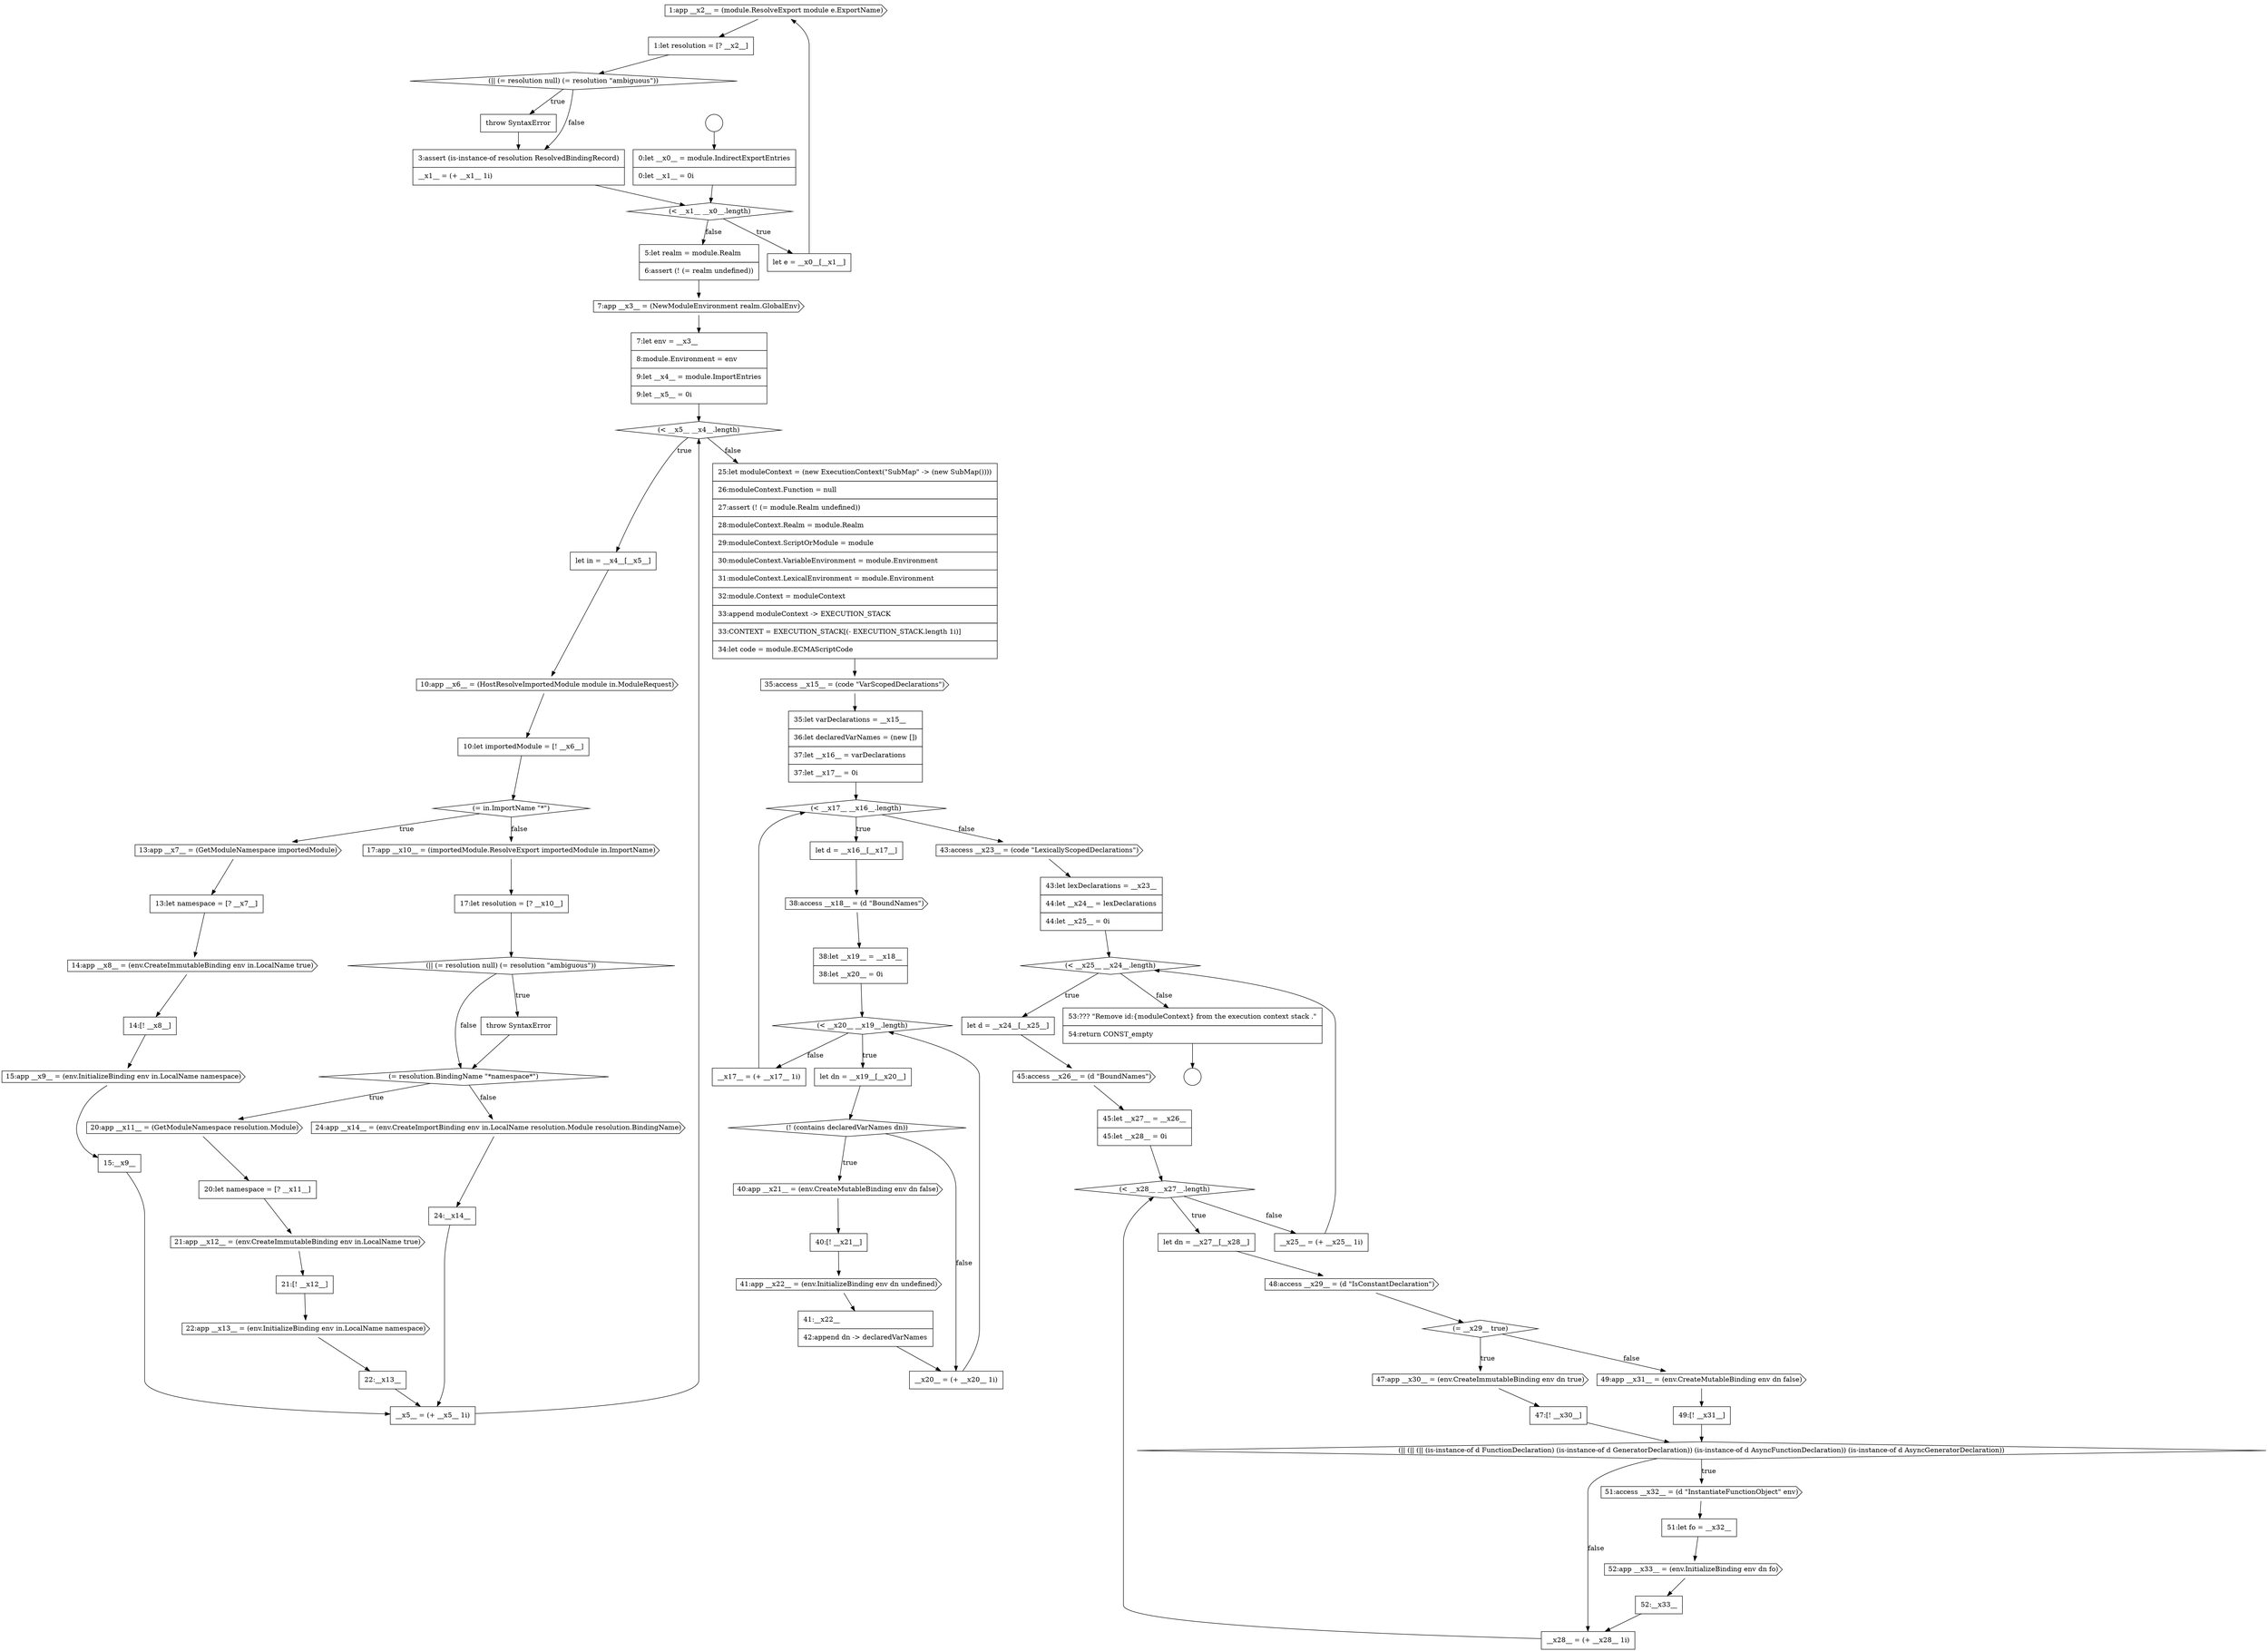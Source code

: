 digraph {
  node5 [shape=cds, label=<<font color="black">1:app __x2__ = (module.ResolveExport module e.ExportName)</font>> color="black" fillcolor="white" style=filled]
  node65 [shape=none, margin=0, label=<<font color="black">
    <table border="0" cellborder="1" cellspacing="0" cellpadding="10">
      <tr><td align="left">47:[! __x30__]</td></tr>
    </table>
  </font>> color="black" fillcolor="white" style=filled]
  node66 [shape=cds, label=<<font color="black">49:app __x31__ = (env.CreateMutableBinding env dn false)</font>> color="black" fillcolor="white" style=filled]
  node4 [shape=none, margin=0, label=<<font color="black">
    <table border="0" cellborder="1" cellspacing="0" cellpadding="10">
      <tr><td align="left">let e = __x0__[__x1__]</td></tr>
    </table>
  </font>> color="black" fillcolor="white" style=filled]
  node69 [shape=cds, label=<<font color="black">51:access __x32__ = (d &quot;InstantiateFunctionObject&quot; env)</font>> color="black" fillcolor="white" style=filled]
  node0 [shape=circle label=" " color="black" fillcolor="white" style=filled]
  node10 [shape=none, margin=0, label=<<font color="black">
    <table border="0" cellborder="1" cellspacing="0" cellpadding="10">
      <tr><td align="left">5:let realm = module.Realm</td></tr>
      <tr><td align="left">6:assert (! (= realm undefined))</td></tr>
    </table>
  </font>> color="black" fillcolor="white" style=filled]
  node56 [shape=diamond, label=<<font color="black">(&lt; __x25__ __x24__.length)</font>> color="black" fillcolor="white" style=filled]
  node42 [shape=none, margin=0, label=<<font color="black">
    <table border="0" cellborder="1" cellspacing="0" cellpadding="10">
      <tr><td align="left">let d = __x16__[__x17__]</td></tr>
    </table>
  </font>> color="black" fillcolor="white" style=filled]
  node24 [shape=cds, label=<<font color="black">17:app __x10__ = (importedModule.ResolveExport importedModule in.ImportName)</font>> color="black" fillcolor="white" style=filled]
  node37 [shape=none, margin=0, label=<<font color="black">
    <table border="0" cellborder="1" cellspacing="0" cellpadding="10">
      <tr><td align="left">__x5__ = (+ __x5__ 1i)</td></tr>
    </table>
  </font>> color="black" fillcolor="white" style=filled]
  node25 [shape=none, margin=0, label=<<font color="black">
    <table border="0" cellborder="1" cellspacing="0" cellpadding="10">
      <tr><td align="left">17:let resolution = [? __x10__]</td></tr>
    </table>
  </font>> color="black" fillcolor="white" style=filled]
  node52 [shape=none, margin=0, label=<<font color="black">
    <table border="0" cellborder="1" cellspacing="0" cellpadding="10">
      <tr><td align="left">__x20__ = (+ __x20__ 1i)</td></tr>
    </table>
  </font>> color="black" fillcolor="white" style=filled]
  node14 [shape=none, margin=0, label=<<font color="black">
    <table border="0" cellborder="1" cellspacing="0" cellpadding="10">
      <tr><td align="left">let in = __x4__[__x5__]</td></tr>
    </table>
  </font>> color="black" fillcolor="white" style=filled]
  node20 [shape=cds, label=<<font color="black">14:app __x8__ = (env.CreateImmutableBinding env in.LocalName true)</font>> color="black" fillcolor="white" style=filled]
  node46 [shape=none, margin=0, label=<<font color="black">
    <table border="0" cellborder="1" cellspacing="0" cellpadding="10">
      <tr><td align="left">let dn = __x19__[__x20__]</td></tr>
    </table>
  </font>> color="black" fillcolor="white" style=filled]
  node57 [shape=none, margin=0, label=<<font color="black">
    <table border="0" cellborder="1" cellspacing="0" cellpadding="10">
      <tr><td align="left">let d = __x24__[__x25__]</td></tr>
    </table>
  </font>> color="black" fillcolor="white" style=filled]
  node29 [shape=cds, label=<<font color="black">20:app __x11__ = (GetModuleNamespace resolution.Module)</font>> color="black" fillcolor="white" style=filled]
  node61 [shape=none, margin=0, label=<<font color="black">
    <table border="0" cellborder="1" cellspacing="0" cellpadding="10">
      <tr><td align="left">let dn = __x27__[__x28__]</td></tr>
    </table>
  </font>> color="black" fillcolor="white" style=filled]
  node1 [shape=circle label=" " color="black" fillcolor="white" style=filled]
  node74 [shape=none, margin=0, label=<<font color="black">
    <table border="0" cellborder="1" cellspacing="0" cellpadding="10">
      <tr><td align="left">__x25__ = (+ __x25__ 1i)</td></tr>
    </table>
  </font>> color="black" fillcolor="white" style=filled]
  node6 [shape=none, margin=0, label=<<font color="black">
    <table border="0" cellborder="1" cellspacing="0" cellpadding="10">
      <tr><td align="left">1:let resolution = [? __x2__]</td></tr>
    </table>
  </font>> color="black" fillcolor="white" style=filled]
  node60 [shape=diamond, label=<<font color="black">(&lt; __x28__ __x27__.length)</font>> color="black" fillcolor="white" style=filled]
  node70 [shape=none, margin=0, label=<<font color="black">
    <table border="0" cellborder="1" cellspacing="0" cellpadding="10">
      <tr><td align="left">51:let fo = __x32__</td></tr>
    </table>
  </font>> color="black" fillcolor="white" style=filled]
  node21 [shape=none, margin=0, label=<<font color="black">
    <table border="0" cellborder="1" cellspacing="0" cellpadding="10">
      <tr><td align="left">14:[! __x8__]</td></tr>
    </table>
  </font>> color="black" fillcolor="white" style=filled]
  node33 [shape=cds, label=<<font color="black">22:app __x13__ = (env.InitializeBinding env in.LocalName namespace)</font>> color="black" fillcolor="white" style=filled]
  node28 [shape=diamond, label=<<font color="black">(= resolution.BindingName &quot;*namespace*&quot;)</font>> color="black" fillcolor="white" style=filled]
  node38 [shape=none, margin=0, label=<<font color="black">
    <table border="0" cellborder="1" cellspacing="0" cellpadding="10">
      <tr><td align="left">25:let moduleContext = (new ExecutionContext(&quot;SubMap&quot; -&gt; (new SubMap())))</td></tr>
      <tr><td align="left">26:moduleContext.Function = null</td></tr>
      <tr><td align="left">27:assert (! (= module.Realm undefined))</td></tr>
      <tr><td align="left">28:moduleContext.Realm = module.Realm</td></tr>
      <tr><td align="left">29:moduleContext.ScriptOrModule = module</td></tr>
      <tr><td align="left">30:moduleContext.VariableEnvironment = module.Environment</td></tr>
      <tr><td align="left">31:moduleContext.LexicalEnvironment = module.Environment</td></tr>
      <tr><td align="left">32:module.Context = moduleContext</td></tr>
      <tr><td align="left">33:append moduleContext -&gt; EXECUTION_STACK</td></tr>
      <tr><td align="left">33:CONTEXT = EXECUTION_STACK[(- EXECUTION_STACK.length 1i)]</td></tr>
      <tr><td align="left">34:let code = module.ECMAScriptCode</td></tr>
    </table>
  </font>> color="black" fillcolor="white" style=filled]
  node9 [shape=none, margin=0, label=<<font color="black">
    <table border="0" cellborder="1" cellspacing="0" cellpadding="10">
      <tr><td align="left">3:assert (is-instance-of resolution ResolvedBindingRecord)</td></tr>
      <tr><td align="left">__x1__ = (+ __x1__ 1i)</td></tr>
    </table>
  </font>> color="black" fillcolor="white" style=filled]
  node53 [shape=none, margin=0, label=<<font color="black">
    <table border="0" cellborder="1" cellspacing="0" cellpadding="10">
      <tr><td align="left">__x17__ = (+ __x17__ 1i)</td></tr>
    </table>
  </font>> color="black" fillcolor="white" style=filled]
  node13 [shape=diamond, label=<<font color="black">(&lt; __x5__ __x4__.length)</font>> color="black" fillcolor="white" style=filled]
  node41 [shape=diamond, label=<<font color="black">(&lt; __x17__ __x16__.length)</font>> color="black" fillcolor="white" style=filled]
  node73 [shape=none, margin=0, label=<<font color="black">
    <table border="0" cellborder="1" cellspacing="0" cellpadding="10">
      <tr><td align="left">__x28__ = (+ __x28__ 1i)</td></tr>
    </table>
  </font>> color="black" fillcolor="white" style=filled]
  node2 [shape=none, margin=0, label=<<font color="black">
    <table border="0" cellborder="1" cellspacing="0" cellpadding="10">
      <tr><td align="left">0:let __x0__ = module.IndirectExportEntries</td></tr>
      <tr><td align="left">0:let __x1__ = 0i</td></tr>
    </table>
  </font>> color="black" fillcolor="white" style=filled]
  node45 [shape=diamond, label=<<font color="black">(&lt; __x20__ __x19__.length)</font>> color="black" fillcolor="white" style=filled]
  node64 [shape=cds, label=<<font color="black">47:app __x30__ = (env.CreateImmutableBinding env dn true)</font>> color="black" fillcolor="white" style=filled]
  node17 [shape=diamond, label=<<font color="black">(= in.ImportName &quot;*&quot;)</font>> color="black" fillcolor="white" style=filled]
  node32 [shape=none, margin=0, label=<<font color="black">
    <table border="0" cellborder="1" cellspacing="0" cellpadding="10">
      <tr><td align="left">21:[! __x12__]</td></tr>
    </table>
  </font>> color="black" fillcolor="white" style=filled]
  node34 [shape=none, margin=0, label=<<font color="black">
    <table border="0" cellborder="1" cellspacing="0" cellpadding="10">
      <tr><td align="left">22:__x13__</td></tr>
    </table>
  </font>> color="black" fillcolor="white" style=filled]
  node22 [shape=cds, label=<<font color="black">15:app __x9__ = (env.InitializeBinding env in.LocalName namespace)</font>> color="black" fillcolor="white" style=filled]
  node44 [shape=none, margin=0, label=<<font color="black">
    <table border="0" cellborder="1" cellspacing="0" cellpadding="10">
      <tr><td align="left">38:let __x19__ = __x18__</td></tr>
      <tr><td align="left">38:let __x20__ = 0i</td></tr>
    </table>
  </font>> color="black" fillcolor="white" style=filled]
  node59 [shape=none, margin=0, label=<<font color="black">
    <table border="0" cellborder="1" cellspacing="0" cellpadding="10">
      <tr><td align="left">45:let __x27__ = __x26__</td></tr>
      <tr><td align="left">45:let __x28__ = 0i</td></tr>
    </table>
  </font>> color="black" fillcolor="white" style=filled]
  node27 [shape=none, margin=0, label=<<font color="black">
    <table border="0" cellborder="1" cellspacing="0" cellpadding="10">
      <tr><td align="left">throw SyntaxError</td></tr>
    </table>
  </font>> color="black" fillcolor="white" style=filled]
  node71 [shape=cds, label=<<font color="black">52:app __x33__ = (env.InitializeBinding env dn fo)</font>> color="black" fillcolor="white" style=filled]
  node12 [shape=none, margin=0, label=<<font color="black">
    <table border="0" cellborder="1" cellspacing="0" cellpadding="10">
      <tr><td align="left">7:let env = __x3__</td></tr>
      <tr><td align="left">8:module.Environment = env</td></tr>
      <tr><td align="left">9:let __x4__ = module.ImportEntries</td></tr>
      <tr><td align="left">9:let __x5__ = 0i</td></tr>
    </table>
  </font>> color="black" fillcolor="white" style=filled]
  node54 [shape=cds, label=<<font color="black">43:access __x23__ = (code &quot;LexicallyScopedDeclarations&quot;)</font>> color="black" fillcolor="white" style=filled]
  node49 [shape=none, margin=0, label=<<font color="black">
    <table border="0" cellborder="1" cellspacing="0" cellpadding="10">
      <tr><td align="left">40:[! __x21__]</td></tr>
    </table>
  </font>> color="black" fillcolor="white" style=filled]
  node7 [shape=diamond, label=<<font color="black">(|| (= resolution null) (= resolution &quot;ambiguous&quot;))</font>> color="black" fillcolor="white" style=filled]
  node39 [shape=cds, label=<<font color="black">35:access __x15__ = (code &quot;VarScopedDeclarations&quot;)</font>> color="black" fillcolor="white" style=filled]
  node3 [shape=diamond, label=<<font color="black">(&lt; __x1__ __x0__.length)</font>> color="black" fillcolor="white" style=filled]
  node35 [shape=cds, label=<<font color="black">24:app __x14__ = (env.CreateImportBinding env in.LocalName resolution.Module resolution.BindingName)</font>> color="black" fillcolor="white" style=filled]
  node48 [shape=cds, label=<<font color="black">40:app __x21__ = (env.CreateMutableBinding env dn false)</font>> color="black" fillcolor="white" style=filled]
  node63 [shape=diamond, label=<<font color="black">(= __x29__ true)</font>> color="black" fillcolor="white" style=filled]
  node18 [shape=cds, label=<<font color="black">13:app __x7__ = (GetModuleNamespace importedModule)</font>> color="black" fillcolor="white" style=filled]
  node50 [shape=cds, label=<<font color="black">41:app __x22__ = (env.InitializeBinding env dn undefined)</font>> color="black" fillcolor="white" style=filled]
  node67 [shape=none, margin=0, label=<<font color="black">
    <table border="0" cellborder="1" cellspacing="0" cellpadding="10">
      <tr><td align="left">49:[! __x31__]</td></tr>
    </table>
  </font>> color="black" fillcolor="white" style=filled]
  node16 [shape=none, margin=0, label=<<font color="black">
    <table border="0" cellborder="1" cellspacing="0" cellpadding="10">
      <tr><td align="left">10:let importedModule = [! __x6__]</td></tr>
    </table>
  </font>> color="black" fillcolor="white" style=filled]
  node31 [shape=cds, label=<<font color="black">21:app __x12__ = (env.CreateImmutableBinding env in.LocalName true)</font>> color="black" fillcolor="white" style=filled]
  node11 [shape=cds, label=<<font color="black">7:app __x3__ = (NewModuleEnvironment realm.GlobalEnv)</font>> color="black" fillcolor="white" style=filled]
  node72 [shape=none, margin=0, label=<<font color="black">
    <table border="0" cellborder="1" cellspacing="0" cellpadding="10">
      <tr><td align="left">52:__x33__</td></tr>
    </table>
  </font>> color="black" fillcolor="white" style=filled]
  node43 [shape=cds, label=<<font color="black">38:access __x18__ = (d &quot;BoundNames&quot;)</font>> color="black" fillcolor="white" style=filled]
  node40 [shape=none, margin=0, label=<<font color="black">
    <table border="0" cellborder="1" cellspacing="0" cellpadding="10">
      <tr><td align="left">35:let varDeclarations = __x15__</td></tr>
      <tr><td align="left">36:let declaredVarNames = (new [])</td></tr>
      <tr><td align="left">37:let __x16__ = varDeclarations</td></tr>
      <tr><td align="left">37:let __x17__ = 0i</td></tr>
    </table>
  </font>> color="black" fillcolor="white" style=filled]
  node26 [shape=diamond, label=<<font color="black">(|| (= resolution null) (= resolution &quot;ambiguous&quot;))</font>> color="black" fillcolor="white" style=filled]
  node55 [shape=none, margin=0, label=<<font color="black">
    <table border="0" cellborder="1" cellspacing="0" cellpadding="10">
      <tr><td align="left">43:let lexDeclarations = __x23__</td></tr>
      <tr><td align="left">44:let __x24__ = lexDeclarations</td></tr>
      <tr><td align="left">44:let __x25__ = 0i</td></tr>
    </table>
  </font>> color="black" fillcolor="white" style=filled]
  node23 [shape=none, margin=0, label=<<font color="black">
    <table border="0" cellborder="1" cellspacing="0" cellpadding="10">
      <tr><td align="left">15:__x9__</td></tr>
    </table>
  </font>> color="black" fillcolor="white" style=filled]
  node8 [shape=none, margin=0, label=<<font color="black">
    <table border="0" cellborder="1" cellspacing="0" cellpadding="10">
      <tr><td align="left">throw SyntaxError</td></tr>
    </table>
  </font>> color="black" fillcolor="white" style=filled]
  node75 [shape=none, margin=0, label=<<font color="black">
    <table border="0" cellborder="1" cellspacing="0" cellpadding="10">
      <tr><td align="left">53:??? &quot;Remove id:{moduleContext} from the execution context stack .&quot;</td></tr>
      <tr><td align="left">54:return CONST_empty</td></tr>
    </table>
  </font>> color="black" fillcolor="white" style=filled]
  node58 [shape=cds, label=<<font color="black">45:access __x26__ = (d &quot;BoundNames&quot;)</font>> color="black" fillcolor="white" style=filled]
  node36 [shape=none, margin=0, label=<<font color="black">
    <table border="0" cellborder="1" cellspacing="0" cellpadding="10">
      <tr><td align="left">24:__x14__</td></tr>
    </table>
  </font>> color="black" fillcolor="white" style=filled]
  node30 [shape=none, margin=0, label=<<font color="black">
    <table border="0" cellborder="1" cellspacing="0" cellpadding="10">
      <tr><td align="left">20:let namespace = [? __x11__]</td></tr>
    </table>
  </font>> color="black" fillcolor="white" style=filled]
  node51 [shape=none, margin=0, label=<<font color="black">
    <table border="0" cellborder="1" cellspacing="0" cellpadding="10">
      <tr><td align="left">41:__x22__</td></tr>
      <tr><td align="left">42:append dn -&gt; declaredVarNames</td></tr>
    </table>
  </font>> color="black" fillcolor="white" style=filled]
  node19 [shape=none, margin=0, label=<<font color="black">
    <table border="0" cellborder="1" cellspacing="0" cellpadding="10">
      <tr><td align="left">13:let namespace = [? __x7__]</td></tr>
    </table>
  </font>> color="black" fillcolor="white" style=filled]
  node47 [shape=diamond, label=<<font color="black">(! (contains declaredVarNames dn))</font>> color="black" fillcolor="white" style=filled]
  node15 [shape=cds, label=<<font color="black">10:app __x6__ = (HostResolveImportedModule module in.ModuleRequest)</font>> color="black" fillcolor="white" style=filled]
  node68 [shape=diamond, label=<<font color="black">(|| (|| (|| (is-instance-of d FunctionDeclaration) (is-instance-of d GeneratorDeclaration)) (is-instance-of d AsyncFunctionDeclaration)) (is-instance-of d AsyncGeneratorDeclaration))</font>> color="black" fillcolor="white" style=filled]
  node62 [shape=cds, label=<<font color="black">48:access __x29__ = (d &quot;IsConstantDeclaration&quot;)</font>> color="black" fillcolor="white" style=filled]
  node71 -> node72 [ color="black"]
  node26 -> node27 [label=<<font color="black">true</font>> color="black"]
  node26 -> node28 [label=<<font color="black">false</font>> color="black"]
  node7 -> node8 [label=<<font color="black">true</font>> color="black"]
  node7 -> node9 [label=<<font color="black">false</font>> color="black"]
  node23 -> node37 [ color="black"]
  node10 -> node11 [ color="black"]
  node48 -> node49 [ color="black"]
  node49 -> node50 [ color="black"]
  node32 -> node33 [ color="black"]
  node33 -> node34 [ color="black"]
  node5 -> node6 [ color="black"]
  node17 -> node18 [label=<<font color="black">true</font>> color="black"]
  node17 -> node24 [label=<<font color="black">false</font>> color="black"]
  node61 -> node62 [ color="black"]
  node64 -> node65 [ color="black"]
  node29 -> node30 [ color="black"]
  node39 -> node40 [ color="black"]
  node67 -> node68 [ color="black"]
  node47 -> node48 [label=<<font color="black">true</font>> color="black"]
  node47 -> node52 [label=<<font color="black">false</font>> color="black"]
  node74 -> node56 [ color="black"]
  node54 -> node55 [ color="black"]
  node42 -> node43 [ color="black"]
  node18 -> node19 [ color="black"]
  node75 -> node1 [ color="black"]
  node66 -> node67 [ color="black"]
  node2 -> node3 [ color="black"]
  node9 -> node3 [ color="black"]
  node62 -> node63 [ color="black"]
  node52 -> node45 [ color="black"]
  node15 -> node16 [ color="black"]
  node55 -> node56 [ color="black"]
  node11 -> node12 [ color="black"]
  node13 -> node14 [label=<<font color="black">true</font>> color="black"]
  node13 -> node38 [label=<<font color="black">false</font>> color="black"]
  node19 -> node20 [ color="black"]
  node35 -> node36 [ color="black"]
  node57 -> node58 [ color="black"]
  node12 -> node13 [ color="black"]
  node34 -> node37 [ color="black"]
  node0 -> node2 [ color="black"]
  node41 -> node42 [label=<<font color="black">true</font>> color="black"]
  node41 -> node54 [label=<<font color="black">false</font>> color="black"]
  node36 -> node37 [ color="black"]
  node22 -> node23 [ color="black"]
  node70 -> node71 [ color="black"]
  node6 -> node7 [ color="black"]
  node56 -> node57 [label=<<font color="black">true</font>> color="black"]
  node56 -> node75 [label=<<font color="black">false</font>> color="black"]
  node43 -> node44 [ color="black"]
  node44 -> node45 [ color="black"]
  node27 -> node28 [ color="black"]
  node14 -> node15 [ color="black"]
  node60 -> node61 [label=<<font color="black">true</font>> color="black"]
  node60 -> node74 [label=<<font color="black">false</font>> color="black"]
  node31 -> node32 [ color="black"]
  node40 -> node41 [ color="black"]
  node30 -> node31 [ color="black"]
  node63 -> node64 [label=<<font color="black">true</font>> color="black"]
  node63 -> node66 [label=<<font color="black">false</font>> color="black"]
  node72 -> node73 [ color="black"]
  node73 -> node60 [ color="black"]
  node50 -> node51 [ color="black"]
  node4 -> node5 [ color="black"]
  node51 -> node52 [ color="black"]
  node25 -> node26 [ color="black"]
  node8 -> node9 [ color="black"]
  node21 -> node22 [ color="black"]
  node59 -> node60 [ color="black"]
  node20 -> node21 [ color="black"]
  node24 -> node25 [ color="black"]
  node3 -> node4 [label=<<font color="black">true</font>> color="black"]
  node3 -> node10 [label=<<font color="black">false</font>> color="black"]
  node68 -> node69 [label=<<font color="black">true</font>> color="black"]
  node68 -> node73 [label=<<font color="black">false</font>> color="black"]
  node65 -> node68 [ color="black"]
  node45 -> node46 [label=<<font color="black">true</font>> color="black"]
  node45 -> node53 [label=<<font color="black">false</font>> color="black"]
  node69 -> node70 [ color="black"]
  node37 -> node13 [ color="black"]
  node16 -> node17 [ color="black"]
  node46 -> node47 [ color="black"]
  node58 -> node59 [ color="black"]
  node53 -> node41 [ color="black"]
  node28 -> node29 [label=<<font color="black">true</font>> color="black"]
  node28 -> node35 [label=<<font color="black">false</font>> color="black"]
  node38 -> node39 [ color="black"]
}
